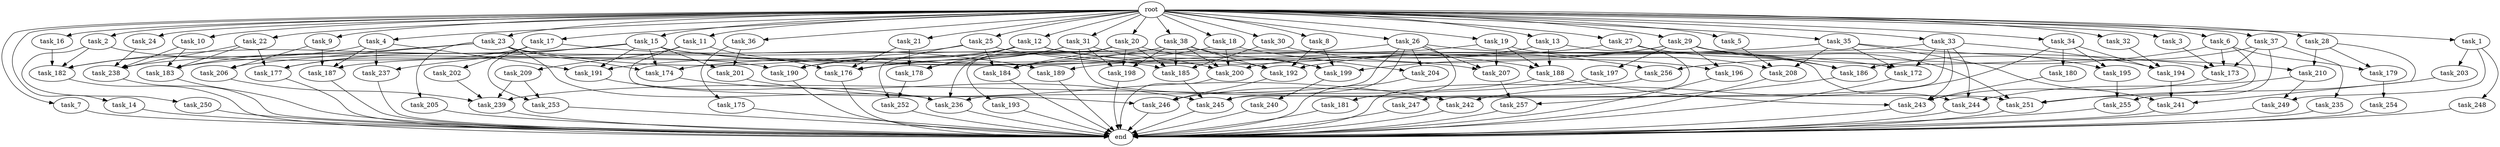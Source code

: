 digraph G {
  root [size="0.000000"];
  task_1 [size="10.240000"];
  task_2 [size="10.240000"];
  task_3 [size="10.240000"];
  task_4 [size="10.240000"];
  task_5 [size="10.240000"];
  task_6 [size="10.240000"];
  task_7 [size="10.240000"];
  task_8 [size="10.240000"];
  task_9 [size="10.240000"];
  task_10 [size="10.240000"];
  task_11 [size="10.240000"];
  task_12 [size="10.240000"];
  task_13 [size="10.240000"];
  task_14 [size="10.240000"];
  task_15 [size="10.240000"];
  task_16 [size="10.240000"];
  task_17 [size="10.240000"];
  task_18 [size="10.240000"];
  task_19 [size="10.240000"];
  task_20 [size="10.240000"];
  task_21 [size="10.240000"];
  task_22 [size="10.240000"];
  task_23 [size="10.240000"];
  task_24 [size="10.240000"];
  task_25 [size="10.240000"];
  task_26 [size="10.240000"];
  task_27 [size="10.240000"];
  task_28 [size="10.240000"];
  task_29 [size="10.240000"];
  task_30 [size="10.240000"];
  task_31 [size="10.240000"];
  task_32 [size="10.240000"];
  task_33 [size="10.240000"];
  task_34 [size="10.240000"];
  task_35 [size="10.240000"];
  task_36 [size="10.240000"];
  task_37 [size="10.240000"];
  task_38 [size="10.240000"];
  task_172 [size="11081015623.680000"];
  task_173 [size="11081015623.680000"];
  task_174 [size="7645041786.880000"];
  task_175 [size="343597383.680000"];
  task_176 [size="14688788152.320000"];
  task_177 [size="8246337208.320000"];
  task_178 [size="6614249635.840000"];
  task_179 [size="5841155522.560000"];
  task_180 [size="8589934592.000000"];
  task_181 [size="3092376453.120000"];
  task_182 [size="13400297963.520000"];
  task_183 [size="19928648253.439999"];
  task_184 [size="8675833937.920000"];
  task_185 [size="20444044328.959999"];
  task_186 [size="14602888806.400000"];
  task_187 [size="19585050869.760002"];
  task_188 [size="2061584302.080000"];
  task_189 [size="6871947673.600000"];
  task_190 [size="3779571220.480000"];
  task_191 [size="18554258718.720001"];
  task_192 [size="21388937134.080002"];
  task_193 [size="4209067950.080000"];
  task_194 [size="22677427322.880001"];
  task_195 [size="12799002542.080000"];
  task_196 [size="9105330667.520000"];
  task_197 [size="6957847019.520000"];
  task_198 [size="18296560680.959999"];
  task_199 [size="25254407700.480000"];
  task_200 [size="15204184227.840000"];
  task_201 [size="1717986918.400000"];
  task_202 [size="1374389534.720000"];
  task_203 [size="773094113.280000"];
  task_204 [size="3865470566.400000"];
  task_205 [size="5497558138.880000"];
  task_206 [size="10995116277.760000"];
  task_207 [size="4810363371.520000"];
  task_208 [size="10050223472.639999"];
  task_209 [size="4209067950.080000"];
  task_210 [size="7301444403.200000"];
  task_235 [size="2147483648.000000"];
  task_236 [size="14173392076.800001"];
  task_237 [size="9964324126.719999"];
  task_238 [size="16836271800.320000"];
  task_239 [size="8418135900.160000"];
  task_240 [size="6957847019.520000"];
  task_241 [size="11510512353.280001"];
  task_242 [size="15547781611.520000"];
  task_243 [size="17008070492.160000"];
  task_244 [size="6614249635.840000"];
  task_245 [size="10307921510.400000"];
  task_246 [size="12627203850.240000"];
  task_247 [size="5497558138.880000"];
  task_248 [size="773094113.280000"];
  task_249 [size="1546188226.560000"];
  task_250 [size="3092376453.120000"];
  task_251 [size="18726057410.560001"];
  task_252 [size="9964324126.719999"];
  task_253 [size="2147483648.000000"];
  task_254 [size="8589934592.000000"];
  task_255 [size="2920577761.280000"];
  task_256 [size="5841155522.560000"];
  task_257 [size="6270652252.160000"];
  end [size="0.000000"];

  root -> task_1 [size="1.000000"];
  root -> task_2 [size="1.000000"];
  root -> task_3 [size="1.000000"];
  root -> task_4 [size="1.000000"];
  root -> task_5 [size="1.000000"];
  root -> task_6 [size="1.000000"];
  root -> task_7 [size="1.000000"];
  root -> task_8 [size="1.000000"];
  root -> task_9 [size="1.000000"];
  root -> task_10 [size="1.000000"];
  root -> task_11 [size="1.000000"];
  root -> task_12 [size="1.000000"];
  root -> task_13 [size="1.000000"];
  root -> task_14 [size="1.000000"];
  root -> task_15 [size="1.000000"];
  root -> task_16 [size="1.000000"];
  root -> task_17 [size="1.000000"];
  root -> task_18 [size="1.000000"];
  root -> task_19 [size="1.000000"];
  root -> task_20 [size="1.000000"];
  root -> task_21 [size="1.000000"];
  root -> task_22 [size="1.000000"];
  root -> task_23 [size="1.000000"];
  root -> task_24 [size="1.000000"];
  root -> task_25 [size="1.000000"];
  root -> task_26 [size="1.000000"];
  root -> task_27 [size="1.000000"];
  root -> task_28 [size="1.000000"];
  root -> task_29 [size="1.000000"];
  root -> task_30 [size="1.000000"];
  root -> task_31 [size="1.000000"];
  root -> task_32 [size="1.000000"];
  root -> task_33 [size="1.000000"];
  root -> task_34 [size="1.000000"];
  root -> task_35 [size="1.000000"];
  root -> task_36 [size="1.000000"];
  root -> task_37 [size="1.000000"];
  root -> task_38 [size="1.000000"];
  task_1 -> task_203 [size="75497472.000000"];
  task_1 -> task_248 [size="75497472.000000"];
  task_1 -> task_249 [size="75497472.000000"];
  task_2 -> task_182 [size="301989888.000000"];
  task_2 -> task_190 [size="301989888.000000"];
  task_2 -> task_250 [size="301989888.000000"];
  task_3 -> task_173 [size="33554432.000000"];
  task_4 -> task_182 [size="838860800.000000"];
  task_4 -> task_187 [size="838860800.000000"];
  task_4 -> task_191 [size="838860800.000000"];
  task_4 -> task_237 [size="838860800.000000"];
  task_5 -> task_208 [size="536870912.000000"];
  task_6 -> task_173 [size="536870912.000000"];
  task_6 -> task_179 [size="536870912.000000"];
  task_6 -> task_251 [size="536870912.000000"];
  task_6 -> task_256 [size="536870912.000000"];
  task_7 -> end [size="1.000000"];
  task_8 -> task_192 [size="536870912.000000"];
  task_8 -> task_199 [size="536870912.000000"];
  task_9 -> task_187 [size="536870912.000000"];
  task_9 -> task_206 [size="536870912.000000"];
  task_10 -> task_183 [size="838860800.000000"];
  task_10 -> task_238 [size="838860800.000000"];
  task_11 -> task_176 [size="411041792.000000"];
  task_11 -> task_209 [size="411041792.000000"];
  task_11 -> task_246 [size="411041792.000000"];
  task_12 -> task_178 [size="33554432.000000"];
  task_12 -> task_183 [size="33554432.000000"];
  task_12 -> task_190 [size="33554432.000000"];
  task_12 -> task_192 [size="33554432.000000"];
  task_12 -> task_256 [size="33554432.000000"];
  task_13 -> task_188 [size="33554432.000000"];
  task_13 -> task_200 [size="33554432.000000"];
  task_13 -> task_244 [size="33554432.000000"];
  task_14 -> end [size="1.000000"];
  task_15 -> task_172 [size="134217728.000000"];
  task_15 -> task_174 [size="134217728.000000"];
  task_15 -> task_177 [size="134217728.000000"];
  task_15 -> task_182 [size="134217728.000000"];
  task_15 -> task_191 [size="134217728.000000"];
  task_15 -> task_201 [size="134217728.000000"];
  task_15 -> task_207 [size="134217728.000000"];
  task_15 -> task_237 [size="134217728.000000"];
  task_16 -> task_182 [size="33554432.000000"];
  task_17 -> task_177 [size="134217728.000000"];
  task_17 -> task_189 [size="134217728.000000"];
  task_17 -> task_202 [size="134217728.000000"];
  task_17 -> task_253 [size="134217728.000000"];
  task_18 -> task_174 [size="75497472.000000"];
  task_18 -> task_200 [size="75497472.000000"];
  task_18 -> task_204 [size="75497472.000000"];
  task_19 -> task_188 [size="33554432.000000"];
  task_19 -> task_190 [size="33554432.000000"];
  task_19 -> task_207 [size="33554432.000000"];
  task_19 -> task_208 [size="33554432.000000"];
  task_20 -> task_184 [size="411041792.000000"];
  task_20 -> task_185 [size="411041792.000000"];
  task_20 -> task_193 [size="411041792.000000"];
  task_20 -> task_198 [size="411041792.000000"];
  task_20 -> task_199 [size="411041792.000000"];
  task_20 -> task_236 [size="411041792.000000"];
  task_21 -> task_176 [size="75497472.000000"];
  task_21 -> task_178 [size="75497472.000000"];
  task_22 -> task_177 [size="536870912.000000"];
  task_22 -> task_183 [size="536870912.000000"];
  task_22 -> task_238 [size="536870912.000000"];
  task_23 -> task_174 [size="536870912.000000"];
  task_23 -> task_183 [size="536870912.000000"];
  task_23 -> task_185 [size="536870912.000000"];
  task_23 -> task_205 [size="536870912.000000"];
  task_23 -> task_206 [size="536870912.000000"];
  task_23 -> task_236 [size="536870912.000000"];
  task_24 -> task_238 [size="134217728.000000"];
  task_25 -> task_184 [size="134217728.000000"];
  task_25 -> task_188 [size="134217728.000000"];
  task_25 -> task_238 [size="134217728.000000"];
  task_25 -> task_252 [size="134217728.000000"];
  task_26 -> task_173 [size="301989888.000000"];
  task_26 -> task_181 [size="301989888.000000"];
  task_26 -> task_184 [size="301989888.000000"];
  task_26 -> task_204 [size="301989888.000000"];
  task_26 -> task_207 [size="301989888.000000"];
  task_26 -> task_236 [size="301989888.000000"];
  task_26 -> task_245 [size="301989888.000000"];
  task_27 -> task_186 [size="536870912.000000"];
  task_27 -> task_189 [size="536870912.000000"];
  task_27 -> task_247 [size="536870912.000000"];
  task_28 -> task_179 [size="33554432.000000"];
  task_28 -> task_210 [size="33554432.000000"];
  task_28 -> task_241 [size="33554432.000000"];
  task_29 -> task_186 [size="679477248.000000"];
  task_29 -> task_192 [size="679477248.000000"];
  task_29 -> task_196 [size="679477248.000000"];
  task_29 -> task_197 [size="679477248.000000"];
  task_29 -> task_199 [size="679477248.000000"];
  task_29 -> task_210 [size="679477248.000000"];
  task_29 -> task_251 [size="679477248.000000"];
  task_30 -> task_185 [size="209715200.000000"];
  task_30 -> task_196 [size="209715200.000000"];
  task_31 -> task_176 [size="536870912.000000"];
  task_31 -> task_178 [size="536870912.000000"];
  task_31 -> task_198 [size="536870912.000000"];
  task_31 -> task_200 [size="536870912.000000"];
  task_31 -> task_251 [size="536870912.000000"];
  task_32 -> task_194 [size="838860800.000000"];
  task_33 -> task_172 [size="536870912.000000"];
  task_33 -> task_187 [size="536870912.000000"];
  task_33 -> task_194 [size="536870912.000000"];
  task_33 -> task_243 [size="536870912.000000"];
  task_33 -> task_244 [size="536870912.000000"];
  task_33 -> task_245 [size="536870912.000000"];
  task_34 -> task_180 [size="838860800.000000"];
  task_34 -> task_194 [size="838860800.000000"];
  task_34 -> task_195 [size="838860800.000000"];
  task_34 -> task_242 [size="838860800.000000"];
  task_35 -> task_172 [size="411041792.000000"];
  task_35 -> task_176 [size="411041792.000000"];
  task_35 -> task_195 [size="411041792.000000"];
  task_35 -> task_208 [size="411041792.000000"];
  task_35 -> task_241 [size="411041792.000000"];
  task_36 -> task_175 [size="33554432.000000"];
  task_36 -> task_201 [size="33554432.000000"];
  task_37 -> task_173 [size="209715200.000000"];
  task_37 -> task_186 [size="209715200.000000"];
  task_37 -> task_235 [size="209715200.000000"];
  task_37 -> task_255 [size="209715200.000000"];
  task_38 -> task_185 [size="838860800.000000"];
  task_38 -> task_191 [size="838860800.000000"];
  task_38 -> task_192 [size="838860800.000000"];
  task_38 -> task_198 [size="838860800.000000"];
  task_38 -> task_199 [size="838860800.000000"];
  task_38 -> task_200 [size="838860800.000000"];
  task_172 -> end [size="1.000000"];
  task_173 -> task_243 [size="411041792.000000"];
  task_174 -> task_245 [size="134217728.000000"];
  task_175 -> end [size="1.000000"];
  task_176 -> end [size="1.000000"];
  task_177 -> end [size="1.000000"];
  task_178 -> task_252 [size="838860800.000000"];
  task_179 -> task_254 [size="838860800.000000"];
  task_180 -> task_243 [size="301989888.000000"];
  task_181 -> end [size="1.000000"];
  task_182 -> end [size="1.000000"];
  task_183 -> end [size="1.000000"];
  task_184 -> end [size="1.000000"];
  task_185 -> task_245 [size="33554432.000000"];
  task_186 -> task_257 [size="75497472.000000"];
  task_187 -> end [size="1.000000"];
  task_188 -> task_243 [size="411041792.000000"];
  task_188 -> task_246 [size="411041792.000000"];
  task_189 -> end [size="1.000000"];
  task_190 -> end [size="1.000000"];
  task_191 -> task_236 [size="134217728.000000"];
  task_192 -> task_246 [size="411041792.000000"];
  task_193 -> end [size="1.000000"];
  task_194 -> task_241 [size="679477248.000000"];
  task_195 -> task_255 [size="75497472.000000"];
  task_196 -> end [size="1.000000"];
  task_197 -> task_239 [size="411041792.000000"];
  task_198 -> end [size="1.000000"];
  task_199 -> task_240 [size="679477248.000000"];
  task_200 -> end [size="1.000000"];
  task_201 -> task_242 [size="679477248.000000"];
  task_202 -> task_239 [size="33554432.000000"];
  task_203 -> task_251 [size="75497472.000000"];
  task_204 -> end [size="1.000000"];
  task_205 -> end [size="1.000000"];
  task_206 -> task_239 [size="301989888.000000"];
  task_207 -> task_257 [size="536870912.000000"];
  task_208 -> end [size="1.000000"];
  task_209 -> task_239 [size="75497472.000000"];
  task_209 -> task_253 [size="75497472.000000"];
  task_210 -> task_244 [size="75497472.000000"];
  task_210 -> task_249 [size="75497472.000000"];
  task_235 -> end [size="1.000000"];
  task_236 -> end [size="1.000000"];
  task_237 -> end [size="1.000000"];
  task_238 -> end [size="1.000000"];
  task_239 -> end [size="1.000000"];
  task_240 -> end [size="1.000000"];
  task_241 -> end [size="1.000000"];
  task_242 -> end [size="1.000000"];
  task_243 -> end [size="1.000000"];
  task_244 -> end [size="1.000000"];
  task_245 -> end [size="1.000000"];
  task_246 -> end [size="1.000000"];
  task_247 -> end [size="1.000000"];
  task_248 -> end [size="1.000000"];
  task_249 -> end [size="1.000000"];
  task_250 -> end [size="1.000000"];
  task_251 -> end [size="1.000000"];
  task_252 -> end [size="1.000000"];
  task_253 -> end [size="1.000000"];
  task_254 -> end [size="1.000000"];
  task_255 -> end [size="1.000000"];
  task_256 -> end [size="1.000000"];
  task_257 -> end [size="1.000000"];
}
